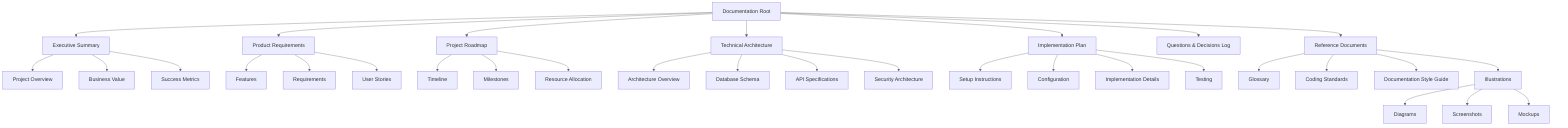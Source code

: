 %%{init: {'theme': 'default', 'themeVariables': { 'primaryColor': '#f5f5f5', 'primaryTextColor': '#333333', 'primaryBorderColor': '#cccccc', 'lineColor': '#666666', 'secondaryColor': '#f0f0f0', 'tertiaryColor': '#ffffff' }}}%%
graph TD
    A[Documentation Root] --> B[Executive Summary]
    A --> C[Product Requirements]
    A --> D[Project Roadmap]
    A --> E[Technical Architecture]
    A --> F[Implementation Plan]
    A --> G[Questions & Decisions Log]
    A --> H[Reference Documents]
    
    B --> B1[Project Overview]
    B --> B2[Business Value]
    B --> B3[Success Metrics]
    
    C --> C1[Features]
    C --> C2[Requirements]
    C --> C3[User Stories]
    
    D --> D1[Timeline]
    D --> D2[Milestones]
    D --> D3[Resource Allocation]
    
    E --> E1[Architecture Overview]
    E --> E2[Database Schema]
    E --> E3[API Specifications]
    E --> E4[Security Architecture]
    
    F --> F1[Setup Instructions]
    F --> F2[Configuration]
    F --> F3[Implementation Details]
    F --> F4[Testing]
    
    H --> H1[Glossary]
    H --> H2[Coding Standards]
    H --> H3[Documentation Style Guide]
    H --> H4[Illustrations]
    
    H4 --> H4A[Diagrams]
    H4 --> H4B[Screenshots]
    H4 --> H4C[Mockups]